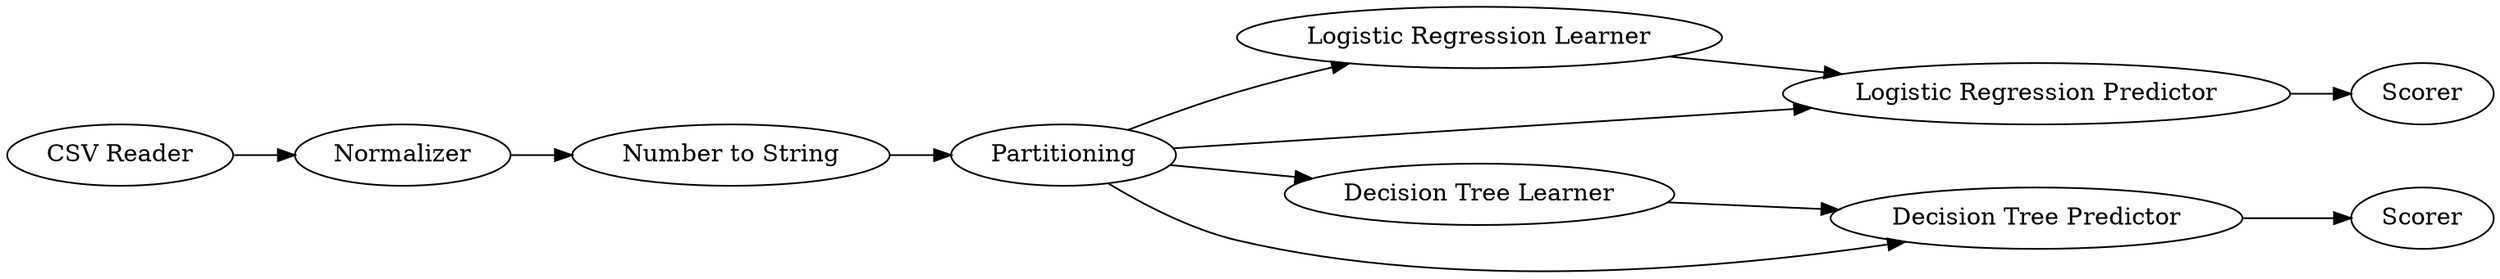 digraph {
	2 [label=Partitioning]
	3 [label="Logistic Regression Learner"]
	4 [label="Logistic Regression Predictor"]
	5 [label=Normalizer]
	6 [label="Decision Tree Learner"]
	7 [label="CSV Reader"]
	8 [label="Number to String"]
	9 [label=Scorer]
	10 [label="Decision Tree Predictor"]
	11 [label=Scorer]
	2 -> 3
	2 -> 6
	2 -> 4
	2 -> 10
	3 -> 4
	4 -> 9
	5 -> 8
	6 -> 10
	7 -> 5
	8 -> 2
	10 -> 11
	rankdir=LR
}
